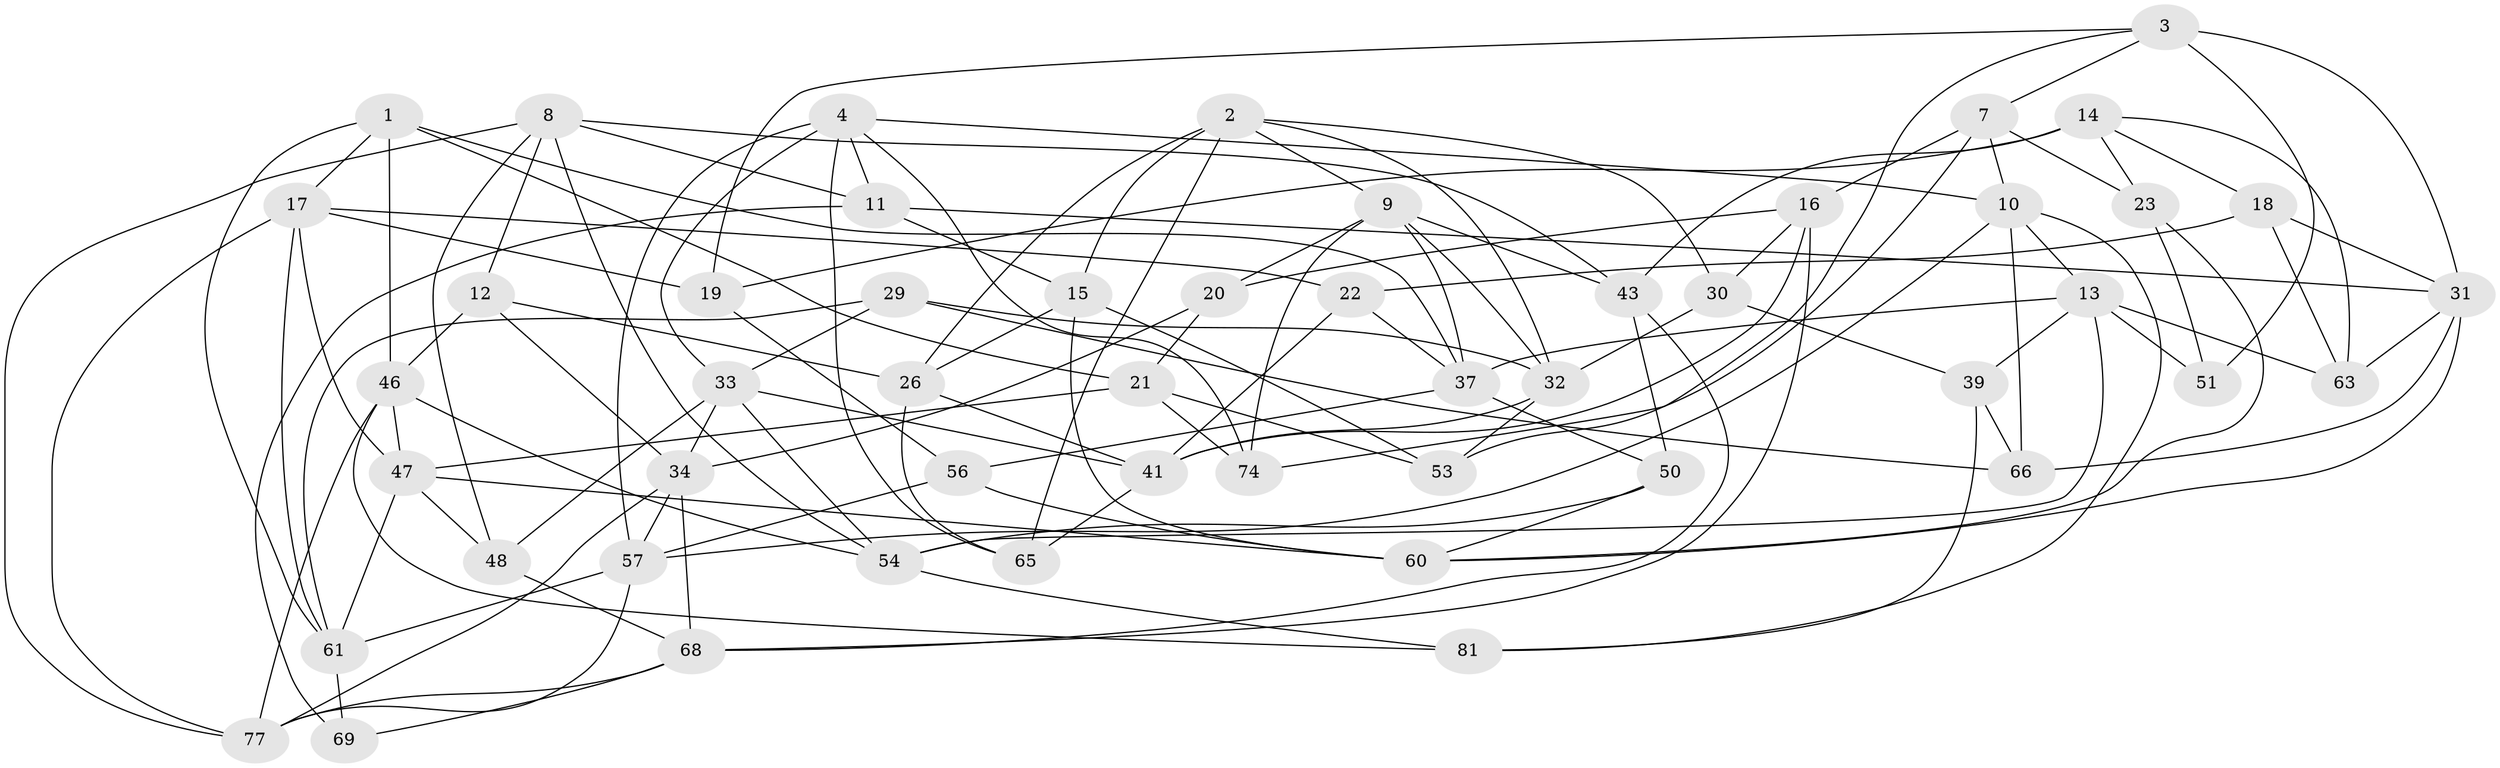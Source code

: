 // Generated by graph-tools (version 1.1) at 2025/24/03/03/25 07:24:30]
// undirected, 51 vertices, 127 edges
graph export_dot {
graph [start="1"]
  node [color=gray90,style=filled];
  1 [super="+5"];
  2 [super="+6"];
  3 [super="+35"];
  4 [super="+27"];
  7 [super="+82"];
  8 [super="+73"];
  9 [super="+58"];
  10 [super="+38"];
  11 [super="+42"];
  12;
  13 [super="+49"];
  14 [super="+55"];
  15 [super="+28"];
  16 [super="+24"];
  17 [super="+25"];
  18;
  19;
  20;
  21 [super="+44"];
  22;
  23;
  26 [super="+45"];
  29;
  30;
  31 [super="+40"];
  32 [super="+64"];
  33 [super="+36"];
  34 [super="+67"];
  37 [super="+75"];
  39;
  41 [super="+76"];
  43 [super="+59"];
  46 [super="+52"];
  47 [super="+62"];
  48;
  50;
  51;
  53;
  54 [super="+72"];
  56;
  57 [super="+70"];
  60 [super="+79"];
  61 [super="+71"];
  63;
  65;
  66;
  68 [super="+78"];
  69;
  74;
  77 [super="+80"];
  81;
  1 -- 17;
  1 -- 37;
  1 -- 21 [weight=2];
  1 -- 61;
  1 -- 46;
  2 -- 30;
  2 -- 65;
  2 -- 9;
  2 -- 32;
  2 -- 26;
  2 -- 15;
  3 -- 51 [weight=2];
  3 -- 53;
  3 -- 31;
  3 -- 19;
  3 -- 7;
  4 -- 74;
  4 -- 65;
  4 -- 11;
  4 -- 33;
  4 -- 10;
  4 -- 57;
  7 -- 16 [weight=2];
  7 -- 23;
  7 -- 74;
  7 -- 10;
  8 -- 43;
  8 -- 12;
  8 -- 54;
  8 -- 48;
  8 -- 11;
  8 -- 77;
  9 -- 37;
  9 -- 74;
  9 -- 32;
  9 -- 43;
  9 -- 20;
  10 -- 66;
  10 -- 13;
  10 -- 81;
  10 -- 57;
  11 -- 69 [weight=2];
  11 -- 31;
  11 -- 15;
  12 -- 26;
  12 -- 34;
  12 -- 46;
  13 -- 63;
  13 -- 51;
  13 -- 54;
  13 -- 37;
  13 -- 39;
  14 -- 63;
  14 -- 19;
  14 -- 43 [weight=2];
  14 -- 18;
  14 -- 23;
  15 -- 26 [weight=2];
  15 -- 60;
  15 -- 53;
  16 -- 20;
  16 -- 30;
  16 -- 41;
  16 -- 68;
  17 -- 19;
  17 -- 47;
  17 -- 61;
  17 -- 22;
  17 -- 77;
  18 -- 63;
  18 -- 22;
  18 -- 31;
  19 -- 56;
  20 -- 21;
  20 -- 34;
  21 -- 53;
  21 -- 74;
  21 -- 47;
  22 -- 41;
  22 -- 37;
  23 -- 51;
  23 -- 60;
  26 -- 41;
  26 -- 65;
  29 -- 66;
  29 -- 32;
  29 -- 61;
  29 -- 33;
  30 -- 39;
  30 -- 32;
  31 -- 60;
  31 -- 66;
  31 -- 63;
  32 -- 41;
  32 -- 53;
  33 -- 48;
  33 -- 41;
  33 -- 34;
  33 -- 54;
  34 -- 77;
  34 -- 57;
  34 -- 68;
  37 -- 56;
  37 -- 50;
  39 -- 81;
  39 -- 66;
  41 -- 65;
  43 -- 68;
  43 -- 50;
  46 -- 81;
  46 -- 77;
  46 -- 47;
  46 -- 54;
  47 -- 60;
  47 -- 48;
  47 -- 61;
  48 -- 68;
  50 -- 54;
  50 -- 60;
  54 -- 81;
  56 -- 60;
  56 -- 57;
  57 -- 77;
  57 -- 61;
  61 -- 69;
  68 -- 69;
  68 -- 77;
}

